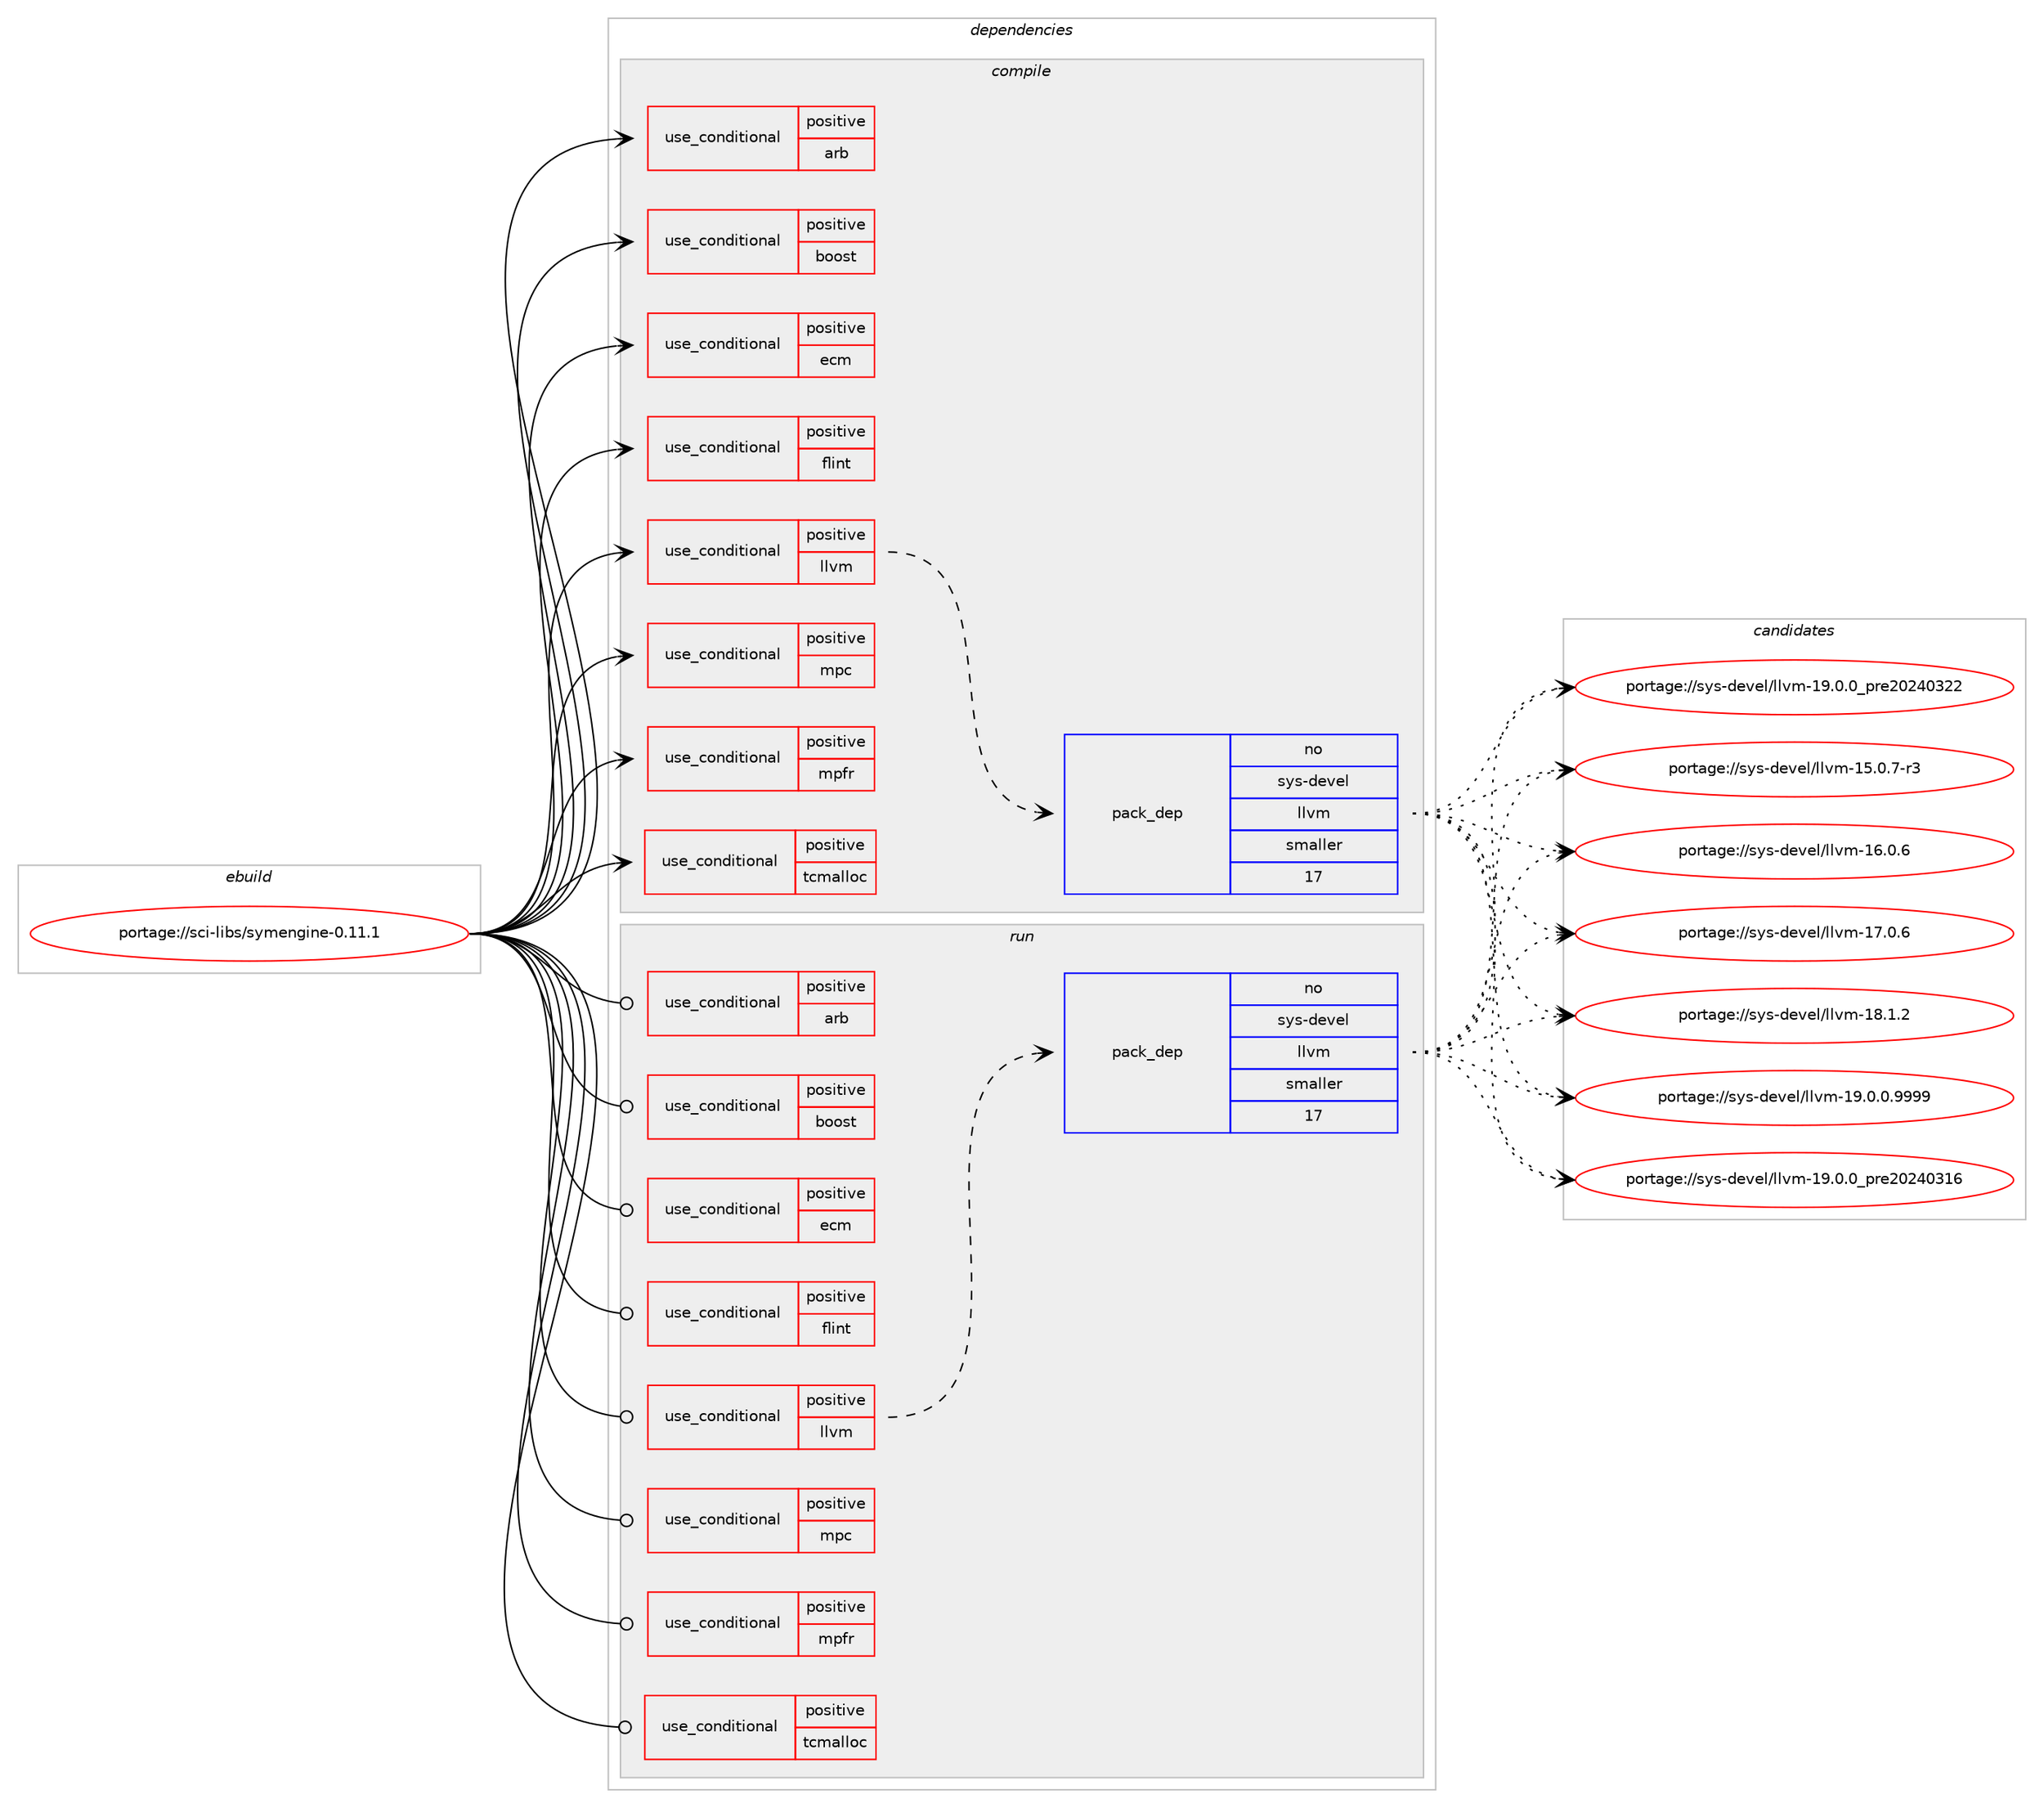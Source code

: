 digraph prolog {

# *************
# Graph options
# *************

newrank=true;
concentrate=true;
compound=true;
graph [rankdir=LR,fontname=Helvetica,fontsize=10,ranksep=1.5];#, ranksep=2.5, nodesep=0.2];
edge  [arrowhead=vee];
node  [fontname=Helvetica,fontsize=10];

# **********
# The ebuild
# **********

subgraph cluster_leftcol {
color=gray;
rank=same;
label=<<i>ebuild</i>>;
id [label="portage://sci-libs/symengine-0.11.1", color=red, width=4, href="../sci-libs/symengine-0.11.1.svg"];
}

# ****************
# The dependencies
# ****************

subgraph cluster_midcol {
color=gray;
label=<<i>dependencies</i>>;
subgraph cluster_compile {
fillcolor="#eeeeee";
style=filled;
label=<<i>compile</i>>;
subgraph cond1401 {
dependency2059 [label=<<TABLE BORDER="0" CELLBORDER="1" CELLSPACING="0" CELLPADDING="4"><TR><TD ROWSPAN="3" CELLPADDING="10">use_conditional</TD></TR><TR><TD>positive</TD></TR><TR><TD>arb</TD></TR></TABLE>>, shape=none, color=red];
# *** BEGIN UNKNOWN DEPENDENCY TYPE (TODO) ***
# dependency2059 -> package_dependency(portage://sci-libs/symengine-0.11.1,install,no,sci-mathematics,arb,none,[,,],any_same_slot,[])
# *** END UNKNOWN DEPENDENCY TYPE (TODO) ***

}
id:e -> dependency2059:w [weight=20,style="solid",arrowhead="vee"];
subgraph cond1402 {
dependency2060 [label=<<TABLE BORDER="0" CELLBORDER="1" CELLSPACING="0" CELLPADDING="4"><TR><TD ROWSPAN="3" CELLPADDING="10">use_conditional</TD></TR><TR><TD>positive</TD></TR><TR><TD>boost</TD></TR></TABLE>>, shape=none, color=red];
# *** BEGIN UNKNOWN DEPENDENCY TYPE (TODO) ***
# dependency2060 -> package_dependency(portage://sci-libs/symengine-0.11.1,install,no,dev-libs,boost,none,[,,],any_same_slot,[])
# *** END UNKNOWN DEPENDENCY TYPE (TODO) ***

}
id:e -> dependency2060:w [weight=20,style="solid",arrowhead="vee"];
subgraph cond1403 {
dependency2061 [label=<<TABLE BORDER="0" CELLBORDER="1" CELLSPACING="0" CELLPADDING="4"><TR><TD ROWSPAN="3" CELLPADDING="10">use_conditional</TD></TR><TR><TD>positive</TD></TR><TR><TD>ecm</TD></TR></TABLE>>, shape=none, color=red];
# *** BEGIN UNKNOWN DEPENDENCY TYPE (TODO) ***
# dependency2061 -> package_dependency(portage://sci-libs/symengine-0.11.1,install,no,sci-mathematics,gmp-ecm,none,[,,],[],[])
# *** END UNKNOWN DEPENDENCY TYPE (TODO) ***

}
id:e -> dependency2061:w [weight=20,style="solid",arrowhead="vee"];
subgraph cond1404 {
dependency2062 [label=<<TABLE BORDER="0" CELLBORDER="1" CELLSPACING="0" CELLPADDING="4"><TR><TD ROWSPAN="3" CELLPADDING="10">use_conditional</TD></TR><TR><TD>positive</TD></TR><TR><TD>flint</TD></TR></TABLE>>, shape=none, color=red];
# *** BEGIN UNKNOWN DEPENDENCY TYPE (TODO) ***
# dependency2062 -> package_dependency(portage://sci-libs/symengine-0.11.1,install,no,sci-mathematics,flint,none,[,,],any_same_slot,[])
# *** END UNKNOWN DEPENDENCY TYPE (TODO) ***

}
id:e -> dependency2062:w [weight=20,style="solid",arrowhead="vee"];
subgraph cond1405 {
dependency2063 [label=<<TABLE BORDER="0" CELLBORDER="1" CELLSPACING="0" CELLPADDING="4"><TR><TD ROWSPAN="3" CELLPADDING="10">use_conditional</TD></TR><TR><TD>positive</TD></TR><TR><TD>llvm</TD></TR></TABLE>>, shape=none, color=red];
subgraph pack617 {
dependency2064 [label=<<TABLE BORDER="0" CELLBORDER="1" CELLSPACING="0" CELLPADDING="4" WIDTH="220"><TR><TD ROWSPAN="6" CELLPADDING="30">pack_dep</TD></TR><TR><TD WIDTH="110">no</TD></TR><TR><TD>sys-devel</TD></TR><TR><TD>llvm</TD></TR><TR><TD>smaller</TD></TR><TR><TD>17</TD></TR></TABLE>>, shape=none, color=blue];
}
dependency2063:e -> dependency2064:w [weight=20,style="dashed",arrowhead="vee"];
}
id:e -> dependency2063:w [weight=20,style="solid",arrowhead="vee"];
subgraph cond1406 {
dependency2065 [label=<<TABLE BORDER="0" CELLBORDER="1" CELLSPACING="0" CELLPADDING="4"><TR><TD ROWSPAN="3" CELLPADDING="10">use_conditional</TD></TR><TR><TD>positive</TD></TR><TR><TD>mpc</TD></TR></TABLE>>, shape=none, color=red];
# *** BEGIN UNKNOWN DEPENDENCY TYPE (TODO) ***
# dependency2065 -> package_dependency(portage://sci-libs/symengine-0.11.1,install,no,dev-libs,mpc,none,[,,],any_same_slot,[])
# *** END UNKNOWN DEPENDENCY TYPE (TODO) ***

}
id:e -> dependency2065:w [weight=20,style="solid",arrowhead="vee"];
subgraph cond1407 {
dependency2066 [label=<<TABLE BORDER="0" CELLBORDER="1" CELLSPACING="0" CELLPADDING="4"><TR><TD ROWSPAN="3" CELLPADDING="10">use_conditional</TD></TR><TR><TD>positive</TD></TR><TR><TD>mpfr</TD></TR></TABLE>>, shape=none, color=red];
# *** BEGIN UNKNOWN DEPENDENCY TYPE (TODO) ***
# dependency2066 -> package_dependency(portage://sci-libs/symengine-0.11.1,install,no,dev-libs,mpfr,none,[,,],any_same_slot,[])
# *** END UNKNOWN DEPENDENCY TYPE (TODO) ***

}
id:e -> dependency2066:w [weight=20,style="solid",arrowhead="vee"];
subgraph cond1408 {
dependency2067 [label=<<TABLE BORDER="0" CELLBORDER="1" CELLSPACING="0" CELLPADDING="4"><TR><TD ROWSPAN="3" CELLPADDING="10">use_conditional</TD></TR><TR><TD>positive</TD></TR><TR><TD>tcmalloc</TD></TR></TABLE>>, shape=none, color=red];
# *** BEGIN UNKNOWN DEPENDENCY TYPE (TODO) ***
# dependency2067 -> package_dependency(portage://sci-libs/symengine-0.11.1,install,no,dev-util,google-perftools,none,[,,],[],[])
# *** END UNKNOWN DEPENDENCY TYPE (TODO) ***

}
id:e -> dependency2067:w [weight=20,style="solid",arrowhead="vee"];
# *** BEGIN UNKNOWN DEPENDENCY TYPE (TODO) ***
# id -> package_dependency(portage://sci-libs/symengine-0.11.1,install,no,dev-libs,cereal,none,[,,],[],[])
# *** END UNKNOWN DEPENDENCY TYPE (TODO) ***

# *** BEGIN UNKNOWN DEPENDENCY TYPE (TODO) ***
# id -> package_dependency(portage://sci-libs/symengine-0.11.1,install,no,dev-libs,gmp,none,[,,],any_same_slot,[])
# *** END UNKNOWN DEPENDENCY TYPE (TODO) ***

# *** BEGIN UNKNOWN DEPENDENCY TYPE (TODO) ***
# id -> package_dependency(portage://sci-libs/symengine-0.11.1,install,no,sys-libs,binutils-libs,none,[,,],any_same_slot,[])
# *** END UNKNOWN DEPENDENCY TYPE (TODO) ***

# *** BEGIN UNKNOWN DEPENDENCY TYPE (TODO) ***
# id -> package_dependency(portage://sci-libs/symengine-0.11.1,install,strong,sys-devel,llvm,none,[,,],[slot(0)],[])
# *** END UNKNOWN DEPENDENCY TYPE (TODO) ***

}
subgraph cluster_compileandrun {
fillcolor="#eeeeee";
style=filled;
label=<<i>compile and run</i>>;
}
subgraph cluster_run {
fillcolor="#eeeeee";
style=filled;
label=<<i>run</i>>;
subgraph cond1409 {
dependency2068 [label=<<TABLE BORDER="0" CELLBORDER="1" CELLSPACING="0" CELLPADDING="4"><TR><TD ROWSPAN="3" CELLPADDING="10">use_conditional</TD></TR><TR><TD>positive</TD></TR><TR><TD>arb</TD></TR></TABLE>>, shape=none, color=red];
# *** BEGIN UNKNOWN DEPENDENCY TYPE (TODO) ***
# dependency2068 -> package_dependency(portage://sci-libs/symengine-0.11.1,run,no,sci-mathematics,arb,none,[,,],any_same_slot,[])
# *** END UNKNOWN DEPENDENCY TYPE (TODO) ***

}
id:e -> dependency2068:w [weight=20,style="solid",arrowhead="odot"];
subgraph cond1410 {
dependency2069 [label=<<TABLE BORDER="0" CELLBORDER="1" CELLSPACING="0" CELLPADDING="4"><TR><TD ROWSPAN="3" CELLPADDING="10">use_conditional</TD></TR><TR><TD>positive</TD></TR><TR><TD>boost</TD></TR></TABLE>>, shape=none, color=red];
# *** BEGIN UNKNOWN DEPENDENCY TYPE (TODO) ***
# dependency2069 -> package_dependency(portage://sci-libs/symengine-0.11.1,run,no,dev-libs,boost,none,[,,],any_same_slot,[])
# *** END UNKNOWN DEPENDENCY TYPE (TODO) ***

}
id:e -> dependency2069:w [weight=20,style="solid",arrowhead="odot"];
subgraph cond1411 {
dependency2070 [label=<<TABLE BORDER="0" CELLBORDER="1" CELLSPACING="0" CELLPADDING="4"><TR><TD ROWSPAN="3" CELLPADDING="10">use_conditional</TD></TR><TR><TD>positive</TD></TR><TR><TD>ecm</TD></TR></TABLE>>, shape=none, color=red];
# *** BEGIN UNKNOWN DEPENDENCY TYPE (TODO) ***
# dependency2070 -> package_dependency(portage://sci-libs/symengine-0.11.1,run,no,sci-mathematics,gmp-ecm,none,[,,],[],[])
# *** END UNKNOWN DEPENDENCY TYPE (TODO) ***

}
id:e -> dependency2070:w [weight=20,style="solid",arrowhead="odot"];
subgraph cond1412 {
dependency2071 [label=<<TABLE BORDER="0" CELLBORDER="1" CELLSPACING="0" CELLPADDING="4"><TR><TD ROWSPAN="3" CELLPADDING="10">use_conditional</TD></TR><TR><TD>positive</TD></TR><TR><TD>flint</TD></TR></TABLE>>, shape=none, color=red];
# *** BEGIN UNKNOWN DEPENDENCY TYPE (TODO) ***
# dependency2071 -> package_dependency(portage://sci-libs/symengine-0.11.1,run,no,sci-mathematics,flint,none,[,,],any_same_slot,[])
# *** END UNKNOWN DEPENDENCY TYPE (TODO) ***

}
id:e -> dependency2071:w [weight=20,style="solid",arrowhead="odot"];
subgraph cond1413 {
dependency2072 [label=<<TABLE BORDER="0" CELLBORDER="1" CELLSPACING="0" CELLPADDING="4"><TR><TD ROWSPAN="3" CELLPADDING="10">use_conditional</TD></TR><TR><TD>positive</TD></TR><TR><TD>llvm</TD></TR></TABLE>>, shape=none, color=red];
subgraph pack618 {
dependency2073 [label=<<TABLE BORDER="0" CELLBORDER="1" CELLSPACING="0" CELLPADDING="4" WIDTH="220"><TR><TD ROWSPAN="6" CELLPADDING="30">pack_dep</TD></TR><TR><TD WIDTH="110">no</TD></TR><TR><TD>sys-devel</TD></TR><TR><TD>llvm</TD></TR><TR><TD>smaller</TD></TR><TR><TD>17</TD></TR></TABLE>>, shape=none, color=blue];
}
dependency2072:e -> dependency2073:w [weight=20,style="dashed",arrowhead="vee"];
}
id:e -> dependency2072:w [weight=20,style="solid",arrowhead="odot"];
subgraph cond1414 {
dependency2074 [label=<<TABLE BORDER="0" CELLBORDER="1" CELLSPACING="0" CELLPADDING="4"><TR><TD ROWSPAN="3" CELLPADDING="10">use_conditional</TD></TR><TR><TD>positive</TD></TR><TR><TD>mpc</TD></TR></TABLE>>, shape=none, color=red];
# *** BEGIN UNKNOWN DEPENDENCY TYPE (TODO) ***
# dependency2074 -> package_dependency(portage://sci-libs/symengine-0.11.1,run,no,dev-libs,mpc,none,[,,],any_same_slot,[])
# *** END UNKNOWN DEPENDENCY TYPE (TODO) ***

}
id:e -> dependency2074:w [weight=20,style="solid",arrowhead="odot"];
subgraph cond1415 {
dependency2075 [label=<<TABLE BORDER="0" CELLBORDER="1" CELLSPACING="0" CELLPADDING="4"><TR><TD ROWSPAN="3" CELLPADDING="10">use_conditional</TD></TR><TR><TD>positive</TD></TR><TR><TD>mpfr</TD></TR></TABLE>>, shape=none, color=red];
# *** BEGIN UNKNOWN DEPENDENCY TYPE (TODO) ***
# dependency2075 -> package_dependency(portage://sci-libs/symengine-0.11.1,run,no,dev-libs,mpfr,none,[,,],any_same_slot,[])
# *** END UNKNOWN DEPENDENCY TYPE (TODO) ***

}
id:e -> dependency2075:w [weight=20,style="solid",arrowhead="odot"];
subgraph cond1416 {
dependency2076 [label=<<TABLE BORDER="0" CELLBORDER="1" CELLSPACING="0" CELLPADDING="4"><TR><TD ROWSPAN="3" CELLPADDING="10">use_conditional</TD></TR><TR><TD>positive</TD></TR><TR><TD>tcmalloc</TD></TR></TABLE>>, shape=none, color=red];
# *** BEGIN UNKNOWN DEPENDENCY TYPE (TODO) ***
# dependency2076 -> package_dependency(portage://sci-libs/symengine-0.11.1,run,no,dev-util,google-perftools,none,[,,],[],[])
# *** END UNKNOWN DEPENDENCY TYPE (TODO) ***

}
id:e -> dependency2076:w [weight=20,style="solid",arrowhead="odot"];
# *** BEGIN UNKNOWN DEPENDENCY TYPE (TODO) ***
# id -> package_dependency(portage://sci-libs/symengine-0.11.1,run,no,dev-libs,gmp,none,[,,],any_same_slot,[])
# *** END UNKNOWN DEPENDENCY TYPE (TODO) ***

# *** BEGIN UNKNOWN DEPENDENCY TYPE (TODO) ***
# id -> package_dependency(portage://sci-libs/symengine-0.11.1,run,no,sys-libs,binutils-libs,none,[,,],any_same_slot,[])
# *** END UNKNOWN DEPENDENCY TYPE (TODO) ***

}
}

# **************
# The candidates
# **************

subgraph cluster_choices {
rank=same;
color=gray;
label=<<i>candidates</i>>;

subgraph choice617 {
color=black;
nodesep=1;
choice1151211154510010111810110847108108118109454953464846554511451 [label="portage://sys-devel/llvm-15.0.7-r3", color=red, width=4,href="../sys-devel/llvm-15.0.7-r3.svg"];
choice115121115451001011181011084710810811810945495446484654 [label="portage://sys-devel/llvm-16.0.6", color=red, width=4,href="../sys-devel/llvm-16.0.6.svg"];
choice115121115451001011181011084710810811810945495546484654 [label="portage://sys-devel/llvm-17.0.6", color=red, width=4,href="../sys-devel/llvm-17.0.6.svg"];
choice115121115451001011181011084710810811810945495646494650 [label="portage://sys-devel/llvm-18.1.2", color=red, width=4,href="../sys-devel/llvm-18.1.2.svg"];
choice1151211154510010111810110847108108118109454957464846484657575757 [label="portage://sys-devel/llvm-19.0.0.9999", color=red, width=4,href="../sys-devel/llvm-19.0.0.9999.svg"];
choice115121115451001011181011084710810811810945495746484648951121141015048505248514954 [label="portage://sys-devel/llvm-19.0.0_pre20240316", color=red, width=4,href="../sys-devel/llvm-19.0.0_pre20240316.svg"];
choice115121115451001011181011084710810811810945495746484648951121141015048505248515050 [label="portage://sys-devel/llvm-19.0.0_pre20240322", color=red, width=4,href="../sys-devel/llvm-19.0.0_pre20240322.svg"];
dependency2064:e -> choice1151211154510010111810110847108108118109454953464846554511451:w [style=dotted,weight="100"];
dependency2064:e -> choice115121115451001011181011084710810811810945495446484654:w [style=dotted,weight="100"];
dependency2064:e -> choice115121115451001011181011084710810811810945495546484654:w [style=dotted,weight="100"];
dependency2064:e -> choice115121115451001011181011084710810811810945495646494650:w [style=dotted,weight="100"];
dependency2064:e -> choice1151211154510010111810110847108108118109454957464846484657575757:w [style=dotted,weight="100"];
dependency2064:e -> choice115121115451001011181011084710810811810945495746484648951121141015048505248514954:w [style=dotted,weight="100"];
dependency2064:e -> choice115121115451001011181011084710810811810945495746484648951121141015048505248515050:w [style=dotted,weight="100"];
}
subgraph choice618 {
color=black;
nodesep=1;
choice1151211154510010111810110847108108118109454953464846554511451 [label="portage://sys-devel/llvm-15.0.7-r3", color=red, width=4,href="../sys-devel/llvm-15.0.7-r3.svg"];
choice115121115451001011181011084710810811810945495446484654 [label="portage://sys-devel/llvm-16.0.6", color=red, width=4,href="../sys-devel/llvm-16.0.6.svg"];
choice115121115451001011181011084710810811810945495546484654 [label="portage://sys-devel/llvm-17.0.6", color=red, width=4,href="../sys-devel/llvm-17.0.6.svg"];
choice115121115451001011181011084710810811810945495646494650 [label="portage://sys-devel/llvm-18.1.2", color=red, width=4,href="../sys-devel/llvm-18.1.2.svg"];
choice1151211154510010111810110847108108118109454957464846484657575757 [label="portage://sys-devel/llvm-19.0.0.9999", color=red, width=4,href="../sys-devel/llvm-19.0.0.9999.svg"];
choice115121115451001011181011084710810811810945495746484648951121141015048505248514954 [label="portage://sys-devel/llvm-19.0.0_pre20240316", color=red, width=4,href="../sys-devel/llvm-19.0.0_pre20240316.svg"];
choice115121115451001011181011084710810811810945495746484648951121141015048505248515050 [label="portage://sys-devel/llvm-19.0.0_pre20240322", color=red, width=4,href="../sys-devel/llvm-19.0.0_pre20240322.svg"];
dependency2073:e -> choice1151211154510010111810110847108108118109454953464846554511451:w [style=dotted,weight="100"];
dependency2073:e -> choice115121115451001011181011084710810811810945495446484654:w [style=dotted,weight="100"];
dependency2073:e -> choice115121115451001011181011084710810811810945495546484654:w [style=dotted,weight="100"];
dependency2073:e -> choice115121115451001011181011084710810811810945495646494650:w [style=dotted,weight="100"];
dependency2073:e -> choice1151211154510010111810110847108108118109454957464846484657575757:w [style=dotted,weight="100"];
dependency2073:e -> choice115121115451001011181011084710810811810945495746484648951121141015048505248514954:w [style=dotted,weight="100"];
dependency2073:e -> choice115121115451001011181011084710810811810945495746484648951121141015048505248515050:w [style=dotted,weight="100"];
}
}

}
